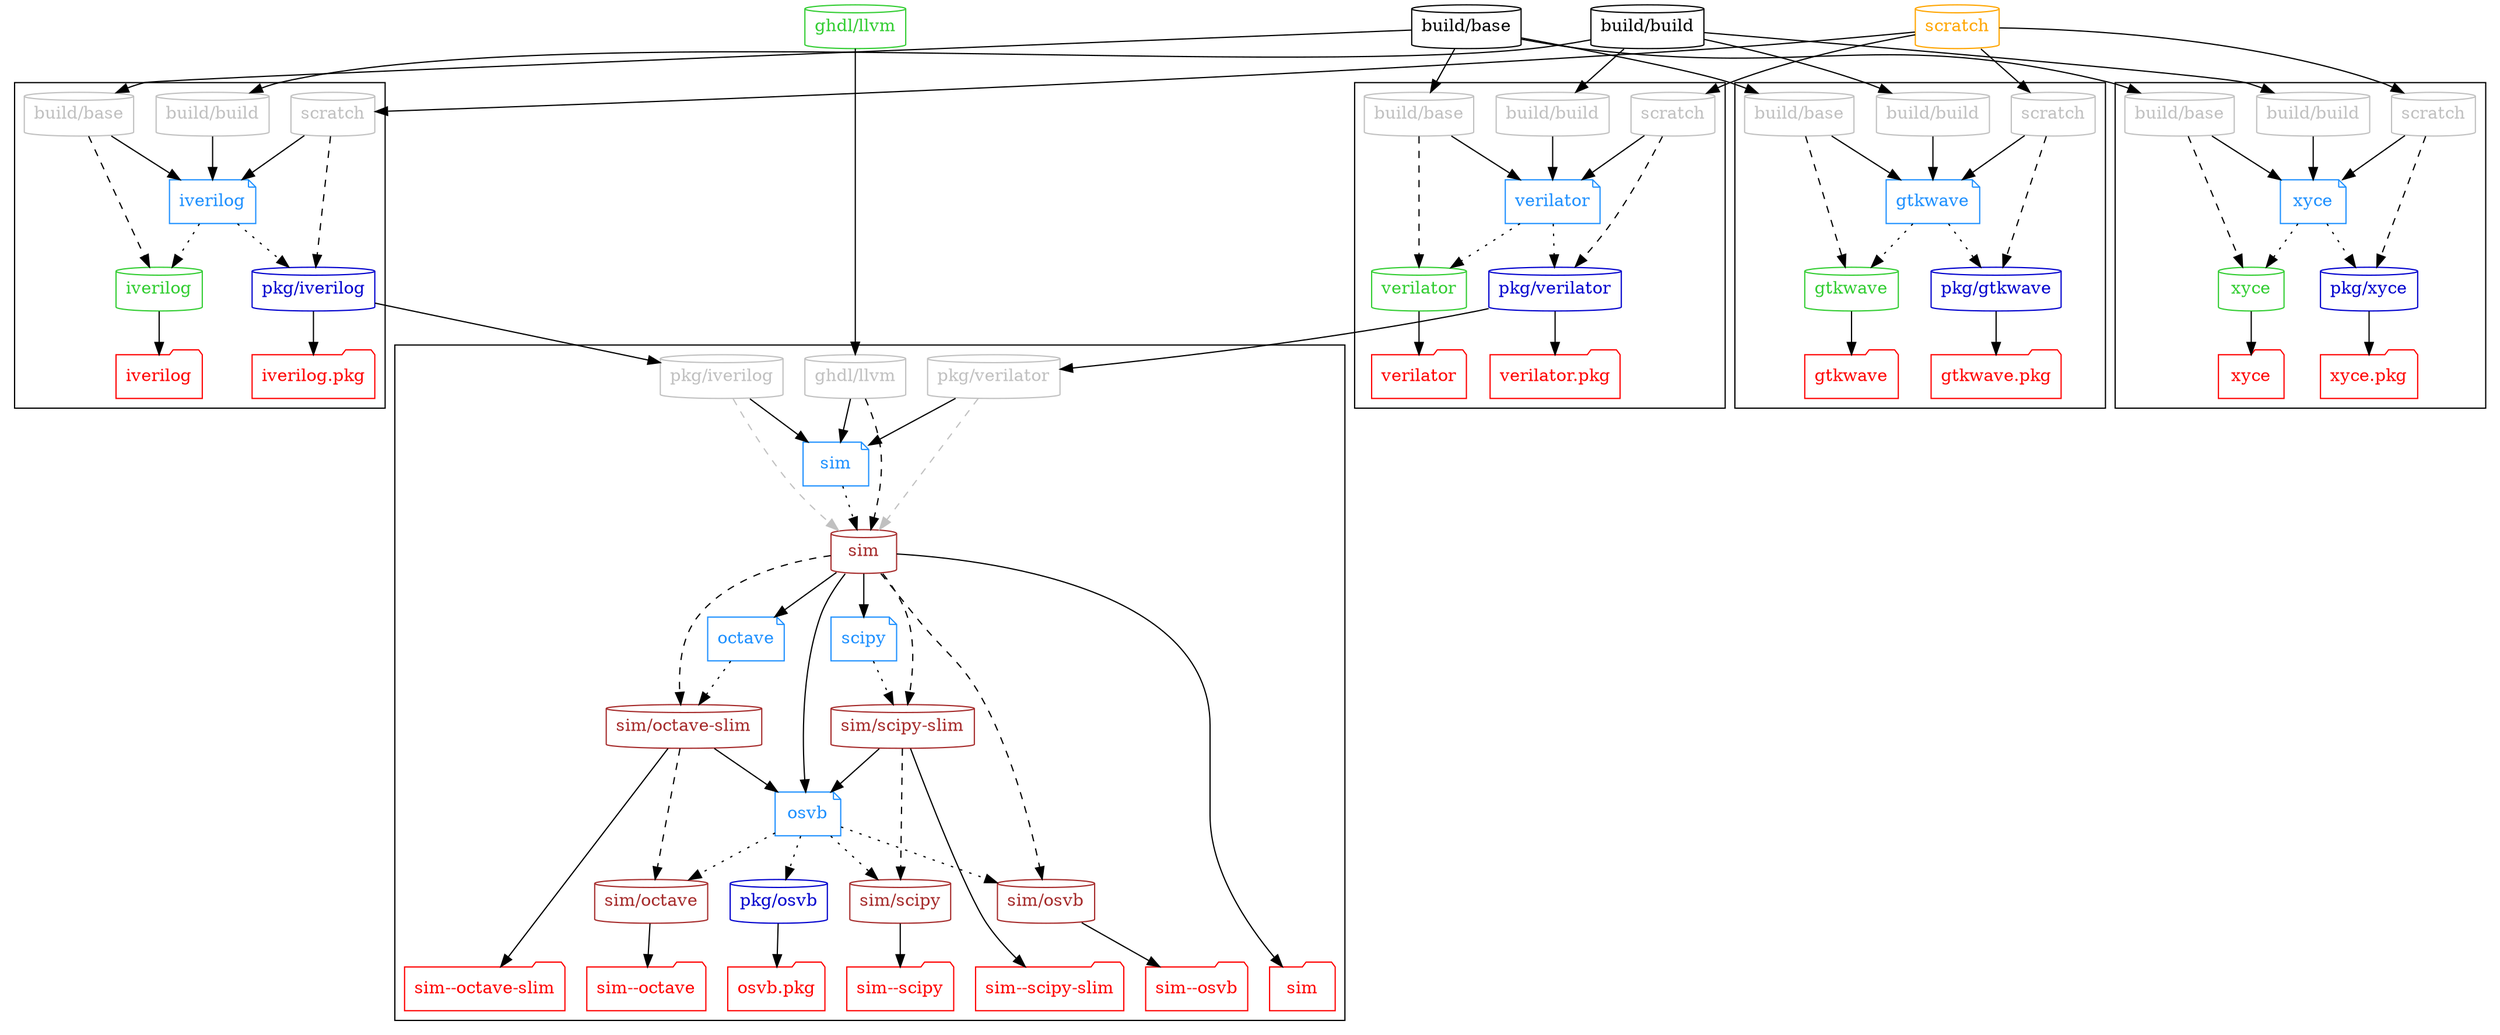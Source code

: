 # Authors:
#   Unai Martinez-Corral
#
# Copyright 2019-2022 Unai Martinez-Corral <unai.martinezcorral@ehu.eus>
#
# Licensed under the Apache License, Version 2.0 (the "License");
# you may not use this file except in compliance with the License.
# You may obtain a copy of the License at
#
#     http://www.apache.org/licenses/LICENSE-2.0
#
# Unless required by applicable law or agreed to in writing, software
# distributed under the License is distributed on an "AS IS" BASIS,
# WITHOUT WARRANTIES OR CONDITIONS OF ANY KIND, either express or implied.
# See the License for the specific language governing permissions and
# limitations under the License.
#
# SPDX-License-Identifier: Apache-2.0

digraph G {

  #splines=polyline; #curved
  newrank=true;

  # Dockerfiles

  { node [shape=note, color=dodgerblue, fontcolor=dodgerblue]
    d_gtkwave   [label="gtkwave"];
    d_iverilog  [label="iverilog"];
    d_verilator [label="verilator"];
    d_sim       [label="sim"];
    d_octave    [label="octave"];
    d_scipy     [label="scipy"];
    d_osvb      [label="osvb"];
    d_xyce      [label="xyce"];
  }

  # Images

  { node [shape=cylinder]
    "build/build"
    "build/base"
    { node [color=limegreen, fontcolor=limegreen]
      "iverilog"
      "verilator"
      "ghdl/llvm"
      "gtkwave"
      "xyce"
    }
    { node [color=mediumblue, fontcolor=mediumblue]
      "pkg/gtkwave"
      "pkg/iverilog"
      "pkg/verilator"
      "pkg/osvb"
      "pkg/xyce"
    }
    { node [color=brown, fontcolor=brown]
      "sim"
      "sim/scipy-slim"
      "sim/scipy"
      "sim/octave-slim"
      "sim/octave"
      "sim/osvb"
    }
  }

  # External images

  { node [shape=cylinder, color=orange, fontcolor=orange]
    "scratch"
  }

  { rank=same
    "build/build"
    "build/base"
    "scratch"
    "ghdl/llvm"
  }

  # Workflows

  subgraph cluster_gtkwave {
    { rank=same
      node [shape=cylinder, color=grey, fontcolor=grey]
      "p_gtkwave_build/build" [label="build/build"]
      "p_gtkwave_build/base" [label="build/base"]
      "p_gtkwave_scratch" [label="scratch"]
    }

    d_gtkwave -> {
      "gtkwave"
      "pkg/gtkwave"
     } [style=dotted];

    "t_gtkwave" [shape=folder, color=red, fontcolor=red, label="gtkwave"];
    "t_pkg/gtkwave" [shape=folder, color=red, fontcolor=red, label="gtkwave.pkg"];

    "gtkwave" -> "t_gtkwave";
    "pkg/gtkwave" -> "t_pkg/gtkwave";
  }

  subgraph cluster_iverilog {
    { rank=same
      node [shape=cylinder, color=grey, fontcolor=grey]
      "p_iverilog_build/build" [label="build/build"]
      "p_iverilog_build/base" [label="build/base"]
      "p_iverilog_scratch" [label="scratch"]
    }

    d_iverilog -> {
      "iverilog"
      "pkg/iverilog"
    } [style=dotted];

    {
      node [shape=folder, color=red, fontcolor=red]
      "t_iverilog" [label="iverilog"];
      "t_pkg/iverilog" [label="iverilog.pkg"];
    }

    "iverilog" -> "t_iverilog";
    "pkg/iverilog" -> "t_pkg/iverilog";
  }

  subgraph cluster_verilator {
    { rank=same
      node [shape=cylinder, color=grey, fontcolor=grey]
      "p_verilator_build/build" [label="build/build"]
      "p_verilator_build/base" [label="build/base"]
      "p_verilator_scratch" [label="scratch"]
    }

    d_verilator -> {
      "verilator"
      "pkg/verilator"
    } [style=dotted];

    {
      node [shape=folder, color=red, fontcolor=red]
      "t_verilator" [label="verilator"];
      "t_pkg/verilator" [label="verilator.pkg"];
    }

    "verilator" -> "t_verilator";
    "pkg/verilator" -> "t_pkg/verilator";
  }

  subgraph cluster_sim {
    { rank=same
      node [shape=cylinder, color=grey, fontcolor=grey]
      "p_sim_ghdl/llvm" [label="ghdl/llvm"]
      "p_sim_pkg/verilator" [label="pkg/verilator"]
      "p_sim_pkg/iverilog" [label="pkg/iverilog"]
    }

    d_sim -> "sim" [style=dotted];

    "sim" -> {
      d_osvb;
      d_scipy;
      d_octave
    };

    d_osvb -> {
      "pkg/osvb"
      "sim/osvb"
      "sim/scipy"
      "sim/octave"
    } [style=dotted];

    {
      "sim/scipy-slim"
      "sim/octave-slim"
    } -> d_osvb;

    d_scipy -> "sim/scipy-slim" [style=dotted];
    d_octave -> "sim/octave-slim" [style=dotted];

    { rank=same
      node [shape=folder, color=red, fontcolor=red]
      "t_sim"             [label="sim"];
      "t_pkg/osvb"        [label="osvb.pkg"];
      "t_sim/osvb"        [label="sim--osvb"];
      "t_sim/scipy-slim"  [label="sim--scipy-slim"];
      "t_sim/scipy"       [label="sim--scipy"];
      "t_sim/octave-slim" [label="sim--octave-slim"];
      "t_sim/octave"      [label="sim--octave"];
    }

    "sim" -> "t_sim";
    "pkg/osvb" -> "t_pkg/osvb";
    "sim/osvb" -> "t_sim/osvb";
    "sim/scipy-slim" -> "t_sim/scipy-slim";
    "sim/scipy" -> "t_sim/scipy";
    "sim/octave-slim" -> "t_sim/octave-slim";
    "sim/octave" -> "t_sim/octave";
  }

  subgraph cluster_xyce {
    { rank=same
      node [shape=cylinder, color=grey, fontcolor=grey]
      "p_xyce_build/build" [label="build/build"]
      "p_xyce_build/base" [label="build/base"]
      "p_xyce_scratch" [label="scratch"]
    }

    d_xyce -> {
      "xyce"
      "pkg/xyce"
    } [style=dotted];

    {
      node [shape=folder, color=red, fontcolor=red]
      "t_xyce" [label="xyce"];
      "t_pkg/xyce" [label="xyce.pkg"];
    }

    "xyce" -> "t_xyce";
    "pkg/xyce" -> "t_pkg/xyce";
  }

  # Dockerfile dependencies

  "build/build" -> "p_gtkwave_build/build" -> d_gtkwave;
  "build/base" -> "p_gtkwave_build/base" -> d_gtkwave;
  "scratch" -> "p_gtkwave_scratch" -> d_gtkwave;

  "build/build" -> "p_iverilog_build/build" -> d_iverilog;
  "build/base" -> "p_iverilog_build/base" -> d_iverilog;
  "scratch" -> "p_iverilog_scratch" -> d_iverilog;

  "build/build" -> "p_verilator_build/build" -> d_verilator;
  "build/base" -> "p_verilator_build/base" -> d_verilator;
  "scratch" -> "p_verilator_scratch" -> d_verilator;

  "build/build" -> "p_xyce_build/build" -> d_xyce;
  "build/base" -> "p_xyce_build/base" -> d_xyce;
  "scratch" -> "p_xyce_scratch" -> d_xyce;

  "ghdl/llvm" -> "p_sim_ghdl/llvm" -> d_sim;
  "pkg/verilator" -> "p_sim_pkg/verilator" -> d_sim;
  "pkg/iverilog" -> "p_sim_pkg/iverilog" -> d_sim;

  # Image dependencies

  { edge [style=dashed]
    "p_gtkwave_build/base" -> "gtkwave";
    "p_gtkwave_scratch" -> "pkg/gtkwave";

    "p_iverilog_build/base" -> "iverilog";
    "p_iverilog_scratch" -> "pkg/iverilog";

    "p_verilator_build/base" -> "verilator";
    "p_verilator_scratch" -> "pkg/verilator";

    "p_xyce_build/base" -> "xyce";
    "p_xyce_scratch" -> "pkg/xyce";

    "p_sim_ghdl/llvm" -> "sim" -> {
      "sim/osvb"
      "sim/scipy-slim"
      "sim/octave-slim"
    };

    "sim/scipy-slim" -> "sim/scipy";
    "sim/octave-slim" -> "sim/octave";
  }

  { edge [style=dashed, color=grey]
    "p_sim_pkg/verilator" -> "sim";
    "p_sim_pkg/iverilog" -> "sim";
  }

}
